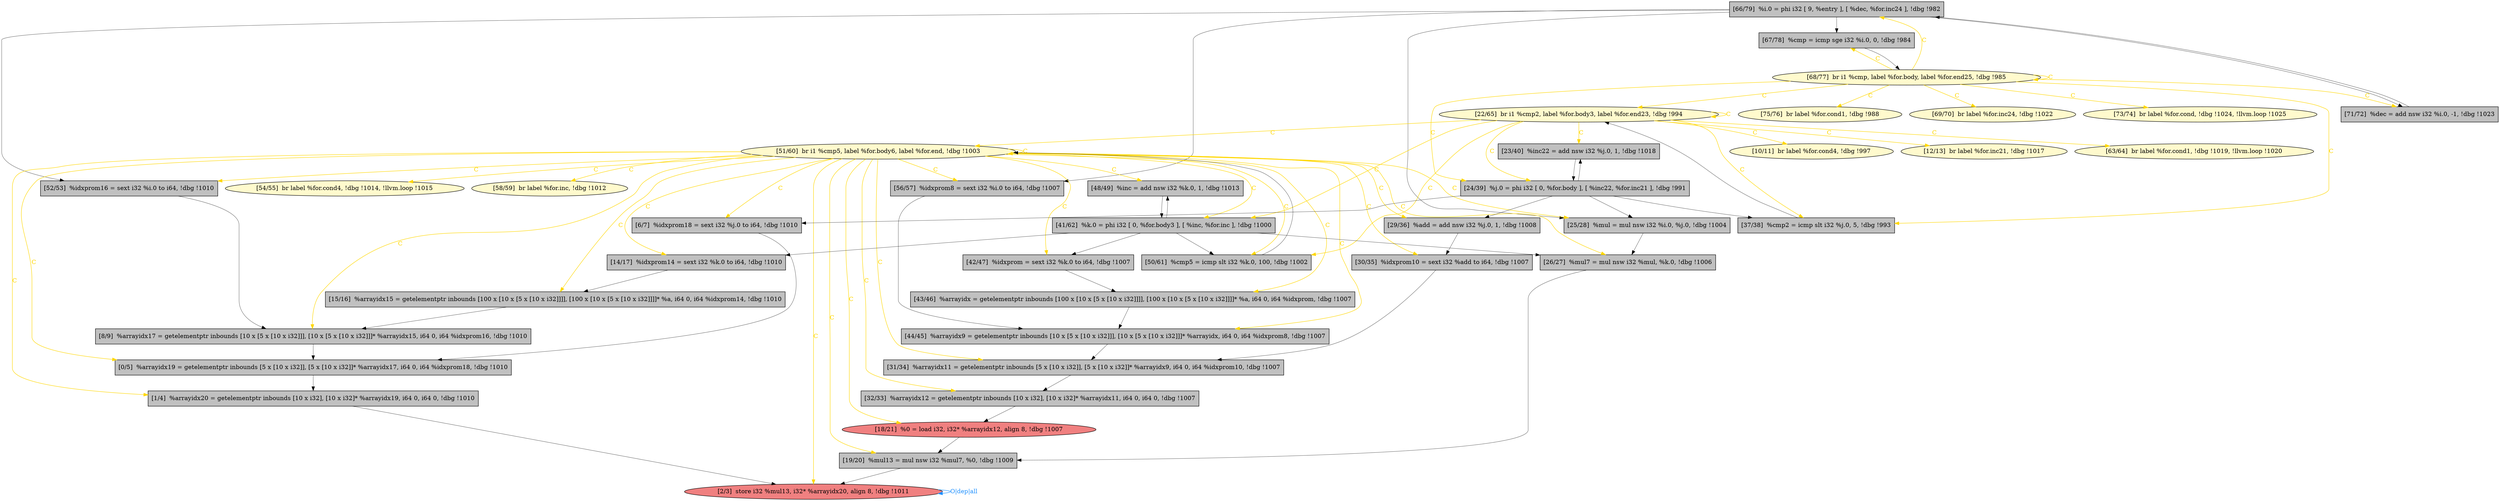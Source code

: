 
digraph G {


node426 [fillcolor=grey,label="[15/16]  %arrayidx15 = getelementptr inbounds [100 x [10 x [5 x [10 x i32]]]], [100 x [10 x [5 x [10 x i32]]]]* %a, i64 0, i64 %idxprom14, !dbg !1010",shape=rectangle,style=filled ]
node425 [fillcolor=lemonchiffon,label="[68/77]  br i1 %cmp, label %for.body, label %for.end25, !dbg !985",shape=ellipse,style=filled ]
node402 [fillcolor=grey,label="[23/40]  %inc22 = add nsw i32 %j.0, 1, !dbg !1018",shape=rectangle,style=filled ]
node401 [fillcolor=grey,label="[48/49]  %inc = add nsw i32 %k.0, 1, !dbg !1013",shape=rectangle,style=filled ]
node423 [fillcolor=grey,label="[31/34]  %arrayidx11 = getelementptr inbounds [5 x [10 x i32]], [5 x [10 x i32]]* %arrayidx9, i64 0, i64 %idxprom10, !dbg !1007",shape=rectangle,style=filled ]
node398 [fillcolor=grey,label="[29/36]  %add = add nsw i32 %j.0, 1, !dbg !1008",shape=rectangle,style=filled ]
node396 [fillcolor=grey,label="[66/79]  %i.0 = phi i32 [ 9, %entry ], [ %dec, %for.inc24 ], !dbg !982",shape=rectangle,style=filled ]
node393 [fillcolor=grey,label="[14/17]  %idxprom14 = sext i32 %k.0 to i64, !dbg !1010",shape=rectangle,style=filled ]
node403 [fillcolor=lemonchiffon,label="[51/60]  br i1 %cmp5, label %for.body6, label %for.end, !dbg !1003",shape=ellipse,style=filled ]
node391 [fillcolor=lemonchiffon,label="[10/11]  br label %for.cond4, !dbg !997",shape=ellipse,style=filled ]
node405 [fillcolor=lemonchiffon,label="[75/76]  br label %for.cond1, !dbg !988",shape=ellipse,style=filled ]
node395 [fillcolor=lemonchiffon,label="[22/65]  br i1 %cmp2, label %for.body3, label %for.end23, !dbg !994",shape=ellipse,style=filled ]
node394 [fillcolor=lightcoral,label="[18/21]  %0 = load i32, i32* %arrayidx12, align 8, !dbg !1007",shape=ellipse,style=filled ]
node408 [fillcolor=lemonchiffon,label="[54/55]  br label %for.cond4, !dbg !1014, !llvm.loop !1015",shape=ellipse,style=filled ]
node389 [fillcolor=grey,label="[6/7]  %idxprom18 = sext i32 %j.0 to i64, !dbg !1010",shape=rectangle,style=filled ]
node413 [fillcolor=grey,label="[25/28]  %mul = mul nsw i32 %i.0, %j.0, !dbg !1004",shape=rectangle,style=filled ]
node417 [fillcolor=grey,label="[67/78]  %cmp = icmp sge i32 %i.0, 0, !dbg !984",shape=rectangle,style=filled ]
node397 [fillcolor=lemonchiffon,label="[69/70]  br label %for.inc24, !dbg !1022",shape=ellipse,style=filled ]
node420 [fillcolor=grey,label="[30/35]  %idxprom10 = sext i32 %add to i64, !dbg !1007",shape=rectangle,style=filled ]
node424 [fillcolor=grey,label="[19/20]  %mul13 = mul nsw i32 %mul7, %0, !dbg !1009",shape=rectangle,style=filled ]
node388 [fillcolor=grey,label="[0/5]  %arrayidx19 = getelementptr inbounds [5 x [10 x i32]], [5 x [10 x i32]]* %arrayidx17, i64 0, i64 %idxprom18, !dbg !1010",shape=rectangle,style=filled ]
node406 [fillcolor=grey,label="[50/61]  %cmp5 = icmp slt i32 %k.0, 100, !dbg !1002",shape=rectangle,style=filled ]
node392 [fillcolor=lemonchiffon,label="[12/13]  br label %for.inc21, !dbg !1017",shape=ellipse,style=filled ]
node404 [fillcolor=grey,label="[1/4]  %arrayidx20 = getelementptr inbounds [10 x i32], [10 x i32]* %arrayidx19, i64 0, i64 0, !dbg !1010",shape=rectangle,style=filled ]
node421 [fillcolor=grey,label="[32/33]  %arrayidx12 = getelementptr inbounds [10 x i32], [10 x i32]* %arrayidx11, i64 0, i64 0, !dbg !1007",shape=rectangle,style=filled ]
node427 [fillcolor=grey,label="[52/53]  %idxprom16 = sext i32 %i.0 to i64, !dbg !1010",shape=rectangle,style=filled ]
node407 [fillcolor=lightcoral,label="[2/3]  store i32 %mul13, i32* %arrayidx20, align 8, !dbg !1011",shape=ellipse,style=filled ]
node399 [fillcolor=lemonchiffon,label="[73/74]  br label %for.cond, !dbg !1024, !llvm.loop !1025",shape=ellipse,style=filled ]
node410 [fillcolor=grey,label="[26/27]  %mul7 = mul nsw i32 %mul, %k.0, !dbg !1006",shape=rectangle,style=filled ]
node400 [fillcolor=lemonchiffon,label="[58/59]  br label %for.inc, !dbg !1012",shape=ellipse,style=filled ]
node422 [fillcolor=grey,label="[24/39]  %j.0 = phi i32 [ 0, %for.body ], [ %inc22, %for.inc21 ], !dbg !991",shape=rectangle,style=filled ]
node418 [fillcolor=grey,label="[56/57]  %idxprom8 = sext i32 %i.0 to i64, !dbg !1007",shape=rectangle,style=filled ]
node409 [fillcolor=grey,label="[41/62]  %k.0 = phi i32 [ 0, %for.body3 ], [ %inc, %for.inc ], !dbg !1000",shape=rectangle,style=filled ]
node411 [fillcolor=lemonchiffon,label="[63/64]  br label %for.cond1, !dbg !1019, !llvm.loop !1020",shape=ellipse,style=filled ]
node412 [fillcolor=grey,label="[71/72]  %dec = add nsw i32 %i.0, -1, !dbg !1023",shape=rectangle,style=filled ]
node419 [fillcolor=grey,label="[44/45]  %arrayidx9 = getelementptr inbounds [10 x [5 x [10 x i32]]], [10 x [5 x [10 x i32]]]* %arrayidx, i64 0, i64 %idxprom8, !dbg !1007",shape=rectangle,style=filled ]
node390 [fillcolor=grey,label="[8/9]  %arrayidx17 = getelementptr inbounds [10 x [5 x [10 x i32]]], [10 x [5 x [10 x i32]]]* %arrayidx15, i64 0, i64 %idxprom16, !dbg !1010",shape=rectangle,style=filled ]
node414 [fillcolor=grey,label="[42/47]  %idxprom = sext i32 %k.0 to i64, !dbg !1007",shape=rectangle,style=filled ]
node415 [fillcolor=grey,label="[37/38]  %cmp2 = icmp slt i32 %j.0, 5, !dbg !993",shape=rectangle,style=filled ]
node416 [fillcolor=grey,label="[43/46]  %arrayidx = getelementptr inbounds [100 x [10 x [5 x [10 x i32]]]], [100 x [10 x [5 x [10 x i32]]]]* %a, i64 0, i64 %idxprom, !dbg !1007",shape=rectangle,style=filled ]

node395->node392 [style=solid,color=gold,label="C",penwidth=1.0,fontcolor=gold ]
node395->node415 [style=solid,color=gold,label="C",penwidth=1.0,fontcolor=gold ]
node403->node427 [style=solid,color=gold,label="C",penwidth=1.0,fontcolor=gold ]
node403->node394 [style=solid,color=gold,label="C",penwidth=1.0,fontcolor=gold ]
node410->node424 [style=solid,color=black,label="",penwidth=0.5,fontcolor=black ]
node403->node421 [style=solid,color=gold,label="C",penwidth=1.0,fontcolor=gold ]
node403->node423 [style=solid,color=gold,label="C",penwidth=1.0,fontcolor=gold ]
node415->node395 [style=solid,color=black,label="",penwidth=0.5,fontcolor=black ]
node396->node413 [style=solid,color=black,label="",penwidth=0.5,fontcolor=black ]
node395->node409 [style=solid,color=gold,label="C",penwidth=1.0,fontcolor=gold ]
node425->node399 [style=solid,color=gold,label="C",penwidth=1.0,fontcolor=gold ]
node409->node401 [style=solid,color=black,label="",penwidth=0.5,fontcolor=black ]
node425->node412 [style=solid,color=gold,label="C",penwidth=1.0,fontcolor=gold ]
node403->node389 [style=solid,color=gold,label="C",penwidth=1.0,fontcolor=gold ]
node426->node390 [style=solid,color=black,label="",penwidth=0.5,fontcolor=black ]
node395->node422 [style=solid,color=gold,label="C",penwidth=1.0,fontcolor=gold ]
node413->node410 [style=solid,color=black,label="",penwidth=0.5,fontcolor=black ]
node409->node406 [style=solid,color=black,label="",penwidth=0.5,fontcolor=black ]
node390->node388 [style=solid,color=black,label="",penwidth=0.5,fontcolor=black ]
node404->node407 [style=solid,color=black,label="",penwidth=0.5,fontcolor=black ]
node395->node403 [style=solid,color=gold,label="C",penwidth=1.0,fontcolor=gold ]
node422->node389 [style=solid,color=black,label="",penwidth=0.5,fontcolor=black ]
node425->node417 [style=solid,color=gold,label="C",penwidth=1.0,fontcolor=gold ]
node409->node393 [style=solid,color=black,label="",penwidth=0.5,fontcolor=black ]
node396->node417 [style=solid,color=black,label="",penwidth=0.5,fontcolor=black ]
node419->node423 [style=solid,color=black,label="",penwidth=0.5,fontcolor=black ]
node425->node422 [style=solid,color=gold,label="C",penwidth=1.0,fontcolor=gold ]
node396->node427 [style=solid,color=black,label="",penwidth=0.5,fontcolor=black ]
node427->node390 [style=solid,color=black,label="",penwidth=0.5,fontcolor=black ]
node414->node416 [style=solid,color=black,label="",penwidth=0.5,fontcolor=black ]
node388->node404 [style=solid,color=black,label="",penwidth=0.5,fontcolor=black ]
node395->node391 [style=solid,color=gold,label="C",penwidth=1.0,fontcolor=gold ]
node389->node388 [style=solid,color=black,label="",penwidth=0.5,fontcolor=black ]
node395->node406 [style=solid,color=gold,label="C",penwidth=1.0,fontcolor=gold ]
node395->node395 [style=solid,color=gold,label="C",penwidth=1.0,fontcolor=gold ]
node394->node424 [style=solid,color=black,label="",penwidth=0.5,fontcolor=black ]
node425->node415 [style=solid,color=gold,label="C",penwidth=1.0,fontcolor=gold ]
node418->node419 [style=solid,color=black,label="",penwidth=0.5,fontcolor=black ]
node409->node414 [style=solid,color=black,label="",penwidth=0.5,fontcolor=black ]
node403->node410 [style=solid,color=gold,label="C",penwidth=1.0,fontcolor=gold ]
node421->node394 [style=solid,color=black,label="",penwidth=0.5,fontcolor=black ]
node395->node411 [style=solid,color=gold,label="C",penwidth=1.0,fontcolor=gold ]
node416->node419 [style=solid,color=black,label="",penwidth=0.5,fontcolor=black ]
node398->node420 [style=solid,color=black,label="",penwidth=0.5,fontcolor=black ]
node403->node403 [style=solid,color=gold,label="C",penwidth=1.0,fontcolor=gold ]
node425->node396 [style=solid,color=gold,label="C",penwidth=1.0,fontcolor=gold ]
node403->node393 [style=solid,color=gold,label="C",penwidth=1.0,fontcolor=gold ]
node420->node423 [style=solid,color=black,label="",penwidth=0.5,fontcolor=black ]
node403->node419 [style=solid,color=gold,label="C",penwidth=1.0,fontcolor=gold ]
node422->node402 [style=solid,color=black,label="",penwidth=0.5,fontcolor=black ]
node403->node426 [style=solid,color=gold,label="C",penwidth=1.0,fontcolor=gold ]
node403->node404 [style=solid,color=gold,label="C",penwidth=1.0,fontcolor=gold ]
node423->node421 [style=solid,color=black,label="",penwidth=0.5,fontcolor=black ]
node403->node406 [style=solid,color=gold,label="C",penwidth=1.0,fontcolor=gold ]
node403->node408 [style=solid,color=gold,label="C",penwidth=1.0,fontcolor=gold ]
node407->node407 [style=solid,color=dodgerblue,label="O|dep|all",penwidth=1.0,fontcolor=dodgerblue ]
node409->node410 [style=solid,color=black,label="",penwidth=0.5,fontcolor=black ]
node422->node398 [style=solid,color=black,label="",penwidth=0.5,fontcolor=black ]
node403->node409 [style=solid,color=gold,label="C",penwidth=1.0,fontcolor=gold ]
node393->node426 [style=solid,color=black,label="",penwidth=0.5,fontcolor=black ]
node403->node401 [style=solid,color=gold,label="C",penwidth=1.0,fontcolor=gold ]
node403->node420 [style=solid,color=gold,label="C",penwidth=1.0,fontcolor=gold ]
node424->node407 [style=solid,color=black,label="",penwidth=0.5,fontcolor=black ]
node402->node422 [style=solid,color=black,label="",penwidth=0.5,fontcolor=black ]
node403->node413 [style=solid,color=gold,label="C",penwidth=1.0,fontcolor=gold ]
node395->node402 [style=solid,color=gold,label="C",penwidth=1.0,fontcolor=gold ]
node396->node412 [style=solid,color=black,label="",penwidth=0.5,fontcolor=black ]
node401->node409 [style=solid,color=black,label="",penwidth=0.5,fontcolor=black ]
node396->node418 [style=solid,color=black,label="",penwidth=0.5,fontcolor=black ]
node422->node413 [style=solid,color=black,label="",penwidth=0.5,fontcolor=black ]
node425->node425 [style=solid,color=gold,label="C",penwidth=1.0,fontcolor=gold ]
node403->node416 [style=solid,color=gold,label="C",penwidth=1.0,fontcolor=gold ]
node422->node415 [style=solid,color=black,label="",penwidth=0.5,fontcolor=black ]
node403->node398 [style=solid,color=gold,label="C",penwidth=1.0,fontcolor=gold ]
node403->node390 [style=solid,color=gold,label="C",penwidth=1.0,fontcolor=gold ]
node417->node425 [style=solid,color=black,label="",penwidth=0.5,fontcolor=black ]
node412->node396 [style=solid,color=black,label="",penwidth=0.5,fontcolor=black ]
node403->node388 [style=solid,color=gold,label="C",penwidth=1.0,fontcolor=gold ]
node425->node395 [style=solid,color=gold,label="C",penwidth=1.0,fontcolor=gold ]
node425->node397 [style=solid,color=gold,label="C",penwidth=1.0,fontcolor=gold ]
node403->node424 [style=solid,color=gold,label="C",penwidth=1.0,fontcolor=gold ]
node406->node403 [style=solid,color=black,label="",penwidth=0.5,fontcolor=black ]
node403->node400 [style=solid,color=gold,label="C",penwidth=1.0,fontcolor=gold ]
node425->node405 [style=solid,color=gold,label="C",penwidth=1.0,fontcolor=gold ]
node403->node414 [style=solid,color=gold,label="C",penwidth=1.0,fontcolor=gold ]
node403->node407 [style=solid,color=gold,label="C",penwidth=1.0,fontcolor=gold ]
node403->node418 [style=solid,color=gold,label="C",penwidth=1.0,fontcolor=gold ]


}

